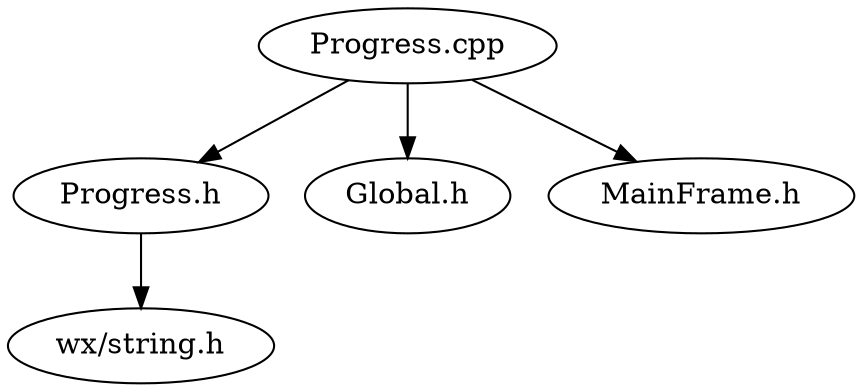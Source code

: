 digraph dependencies {
"Progress.cpp" -> "Progress.h";
"Progress.cpp" -> "Global.h";
"Progress.cpp" -> "MainFrame.h";
"Progress.h" -> "wx/string.h";
}